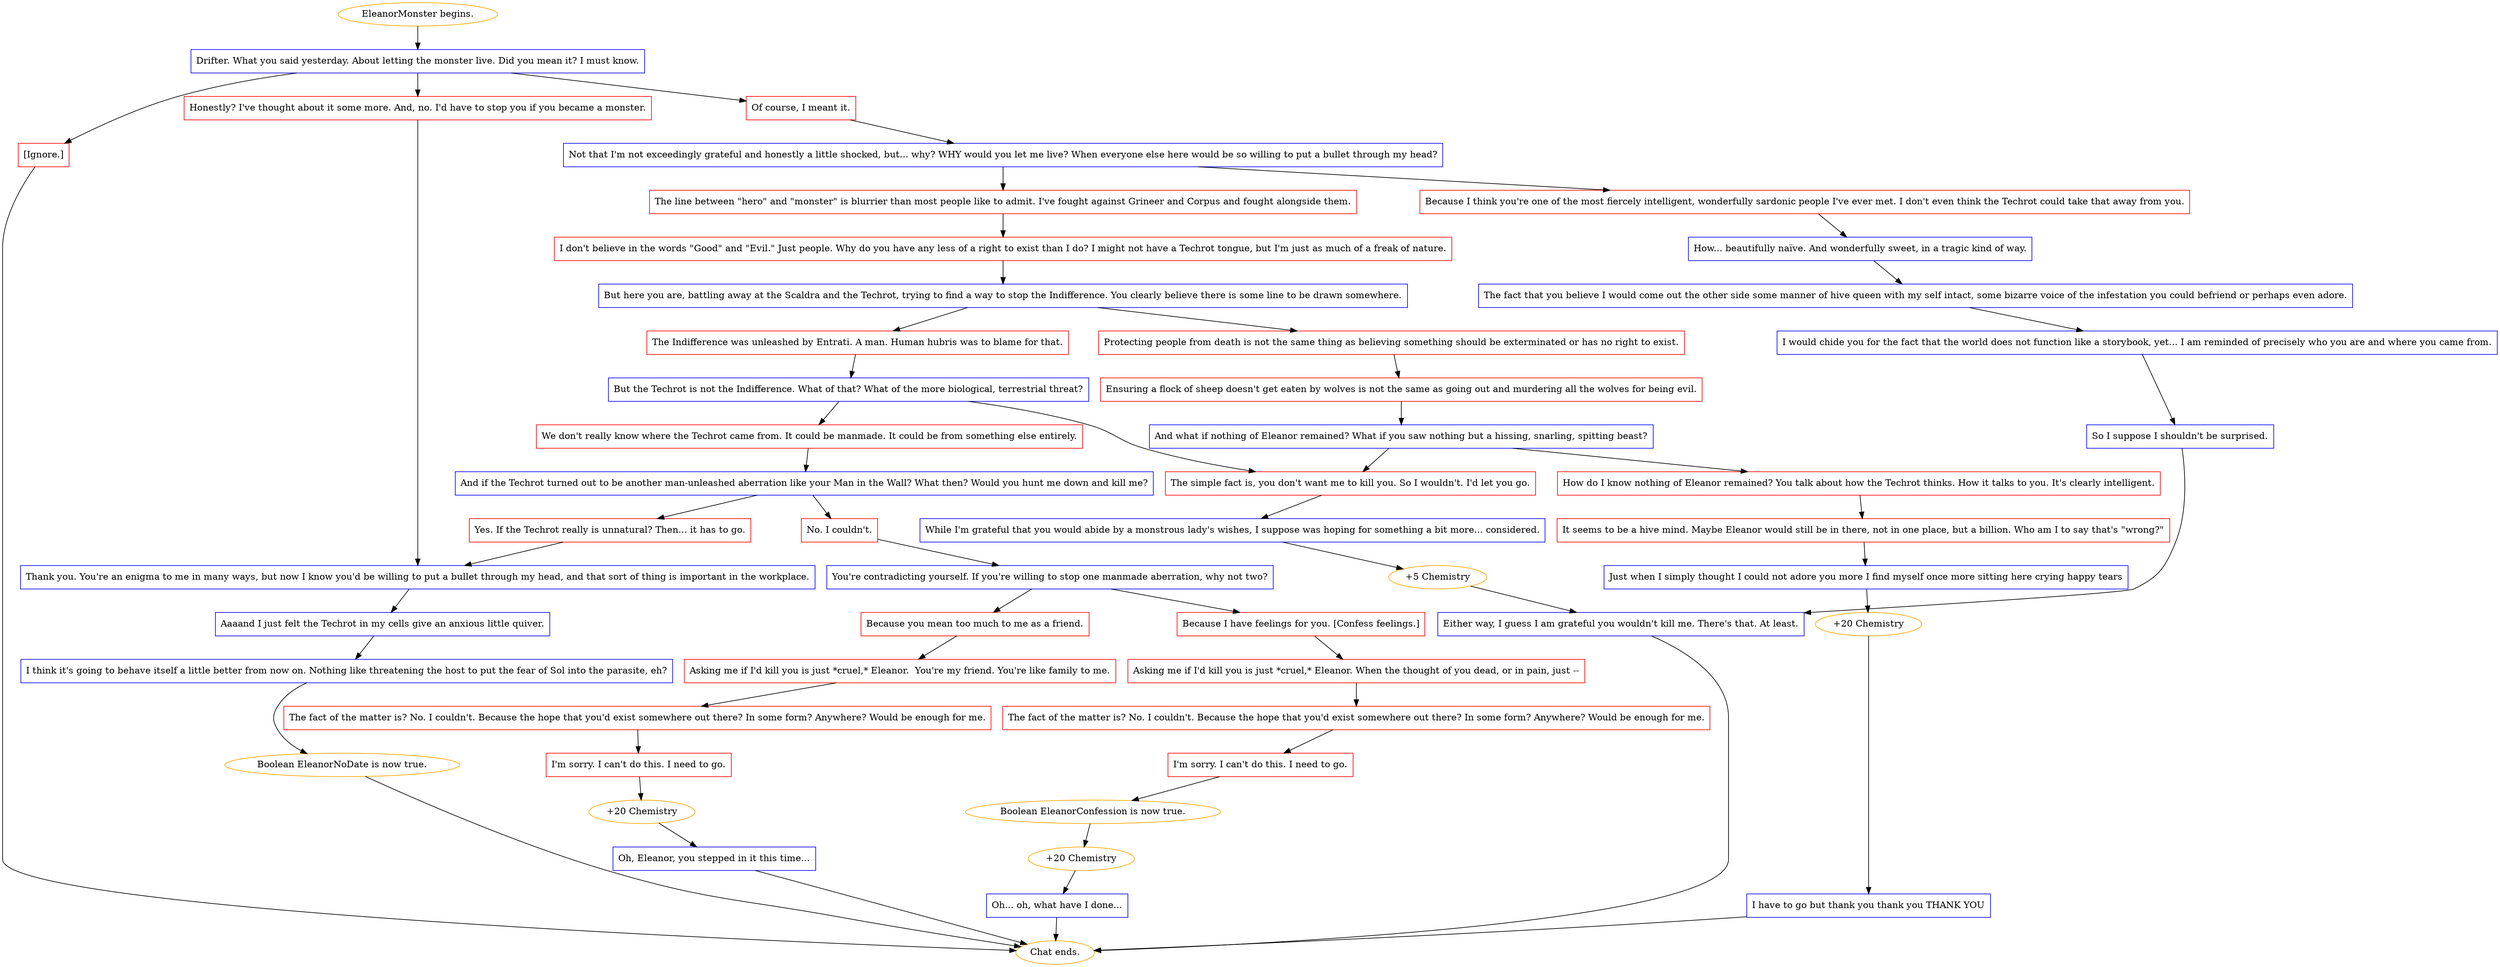 digraph {
	"EleanorMonster begins." [color=orange];
		"EleanorMonster begins." -> j3880618072;
	j3880618072 [label="Drifter. What you said yesterday. About letting the monster live. Did you mean it? I must know.",shape=box,color=blue];
		j3880618072 -> j3081345356;
		j3880618072 -> j2132880891;
		j3880618072 -> j5866127;
	j3081345356 [label="Of course, I meant it.",shape=box,color=red];
		j3081345356 -> j4281748600;
	j2132880891 [label="Honestly? I've thought about it some more. And, no. I'd have to stop you if you became a monster.",shape=box,color=red];
		j2132880891 -> j1748261362;
	j5866127 [label="[Ignore.]",shape=box,color=red];
		j5866127 -> "Chat ends.";
	j4281748600 [label="Not that I'm not exceedingly grateful and honestly a little shocked, but... why? WHY would you let me live? When everyone else here would be so willing to put a bullet through my head?",shape=box,color=blue];
		j4281748600 -> j1616439428;
		j4281748600 -> j2857469595;
	j1748261362 [label="Thank you. You're an enigma to me in many ways, but now I know you'd be willing to put a bullet through my head, and that sort of thing is important in the workplace.",shape=box,color=blue];
		j1748261362 -> j2573372251;
	"Chat ends." [color=orange];
	j1616439428 [label="The line between \"hero\" and \"monster\" is blurrier than most people like to admit. I've fought against Grineer and Corpus and fought alongside them.",shape=box,color=red];
		j1616439428 -> j37724403;
	j2857469595 [label="Because I think you're one of the most fiercely intelligent, wonderfully sardonic people I've ever met. I don't even think the Techrot could take that away from you.",shape=box,color=red];
		j2857469595 -> j4025815871;
	j2573372251 [label="Aaaand I just felt the Techrot in my cells give an anxious little quiver.",shape=box,color=blue];
		j2573372251 -> j2640670813;
	j37724403 [label="I don't believe in the words \"Good\" and \"Evil.\" Just people. Why do you have any less of a right to exist than I do? I might not have a Techrot tongue, but I'm just as much of a freak of nature.",shape=box,color=red];
		j37724403 -> j974935952;
	j4025815871 [label="How... beautifully naïve. And wonderfully sweet, in a tragic kind of way.",shape=box,color=blue];
		j4025815871 -> j3598449091;
	j2640670813 [label="I think it's going to behave itself a little better from now on. Nothing like threatening the host to put the fear of Sol into the parasite, eh?",shape=box,color=blue];
		j2640670813 -> j2864742878;
	j974935952 [label="But here you are, battling away at the Scaldra and the Techrot, trying to find a way to stop the Indifference. You clearly believe there is some line to be drawn somewhere.",shape=box,color=blue];
		j974935952 -> j2977154042;
		j974935952 -> j253307130;
	j3598449091 [label="The fact that you believe I would come out the other side some manner of hive queen with my self intact, some bizarre voice of the infestation you could befriend or perhaps even adore.",shape=box,color=blue];
		j3598449091 -> j807139748;
	j2864742878 [label="Boolean EleanorNoDate is now true.",color=orange];
		j2864742878 -> "Chat ends.";
	j2977154042 [label="The Indifference was unleashed by Entrati. A man. Human hubris was to blame for that.",shape=box,color=red];
		j2977154042 -> j3796927137;
	j253307130 [label="Protecting people from death is not the same thing as believing something should be exterminated or has no right to exist.",shape=box,color=red];
		j253307130 -> j766213466;
	j807139748 [label="I would chide you for the fact that the world does not function like a storybook, yet... I am reminded of precisely who you are and where you came from.",shape=box,color=blue];
		j807139748 -> j534614239;
	j3796927137 [label="But the Techrot is not the Indifference. What of that? What of the more biological, terrestrial threat?",shape=box,color=blue];
		j3796927137 -> j4293799214;
		j3796927137 -> j2926447054;
	j766213466 [label="Ensuring a flock of sheep doesn't get eaten by wolves is not the same as going out and murdering all the wolves for being evil.",shape=box,color=red];
		j766213466 -> j4293515938;
	j534614239 [label="So I suppose I shouldn't be surprised.",shape=box,color=blue];
		j534614239 -> j3914098067;
	j4293799214 [label="We don't really know where the Techrot came from. It could be manmade. It could be from something else entirely.",shape=box,color=red];
		j4293799214 -> j2310097916;
	j2926447054 [label="The simple fact is, you don't want me to kill you. So I wouldn't. I'd let you go.",shape=box,color=red];
		j2926447054 -> j1287096370;
	j4293515938 [label="And what if nothing of Eleanor remained? What if you saw nothing but a hissing, snarling, spitting beast?",shape=box,color=blue];
		j4293515938 -> j28376674;
		j4293515938 -> j2926447054;
	j3914098067 [label="Either way, I guess I am grateful you wouldn't kill me. There's that. At least.",shape=box,color=blue];
		j3914098067 -> "Chat ends.";
	j2310097916 [label="And if the Techrot turned out to be another man-unleashed aberration like your Man in the Wall? What then? Would you hunt me down and kill me?",shape=box,color=blue];
		j2310097916 -> j4150563288;
		j2310097916 -> j4245308666;
	j1287096370 [label="While I'm grateful that you would abide by a monstrous lady's wishes, I suppose was hoping for something a bit more... considered.",shape=box,color=blue];
		j1287096370 -> j260017564;
	j28376674 [label="How do I know nothing of Eleanor remained? You talk about how the Techrot thinks. How it talks to you. It's clearly intelligent.",shape=box,color=red];
		j28376674 -> j3232668492;
	j4150563288 [label="No. I couldn't.",shape=box,color=red];
		j4150563288 -> j3992680064;
	j4245308666 [label="Yes. If the Techrot really is unnatural? Then... it has to go.",shape=box,color=red];
		j4245308666 -> j1748261362;
	j260017564 [label="+5 Chemistry",color=orange];
		j260017564 -> j3914098067;
	j3232668492 [label="It seems to be a hive mind. Maybe Eleanor would still be in there, not in one place, but a billion. Who am I to say that's \"wrong?\"",shape=box,color=red];
		j3232668492 -> j1215574665;
	j3992680064 [label="You're contradicting yourself. If you're willing to stop one manmade aberration, why not two?",shape=box,color=blue];
		j3992680064 -> j3885985225;
		j3992680064 -> j1816952493;
	j1215574665 [label="Just when I simply thought I could not adore you more I find myself once more sitting here crying happy tears",shape=box,color=blue];
		j1215574665 -> j509509471;
	j3885985225 [label="Because I have feelings for you. [Confess feelings.]",shape=box,color=red];
		j3885985225 -> j1021967893;
	j1816952493 [label="Because you mean too much to me as a friend.",shape=box,color=red];
		j1816952493 -> j406993590;
	j509509471 [label="+20 Chemistry",color=orange];
		j509509471 -> j377144555;
	j1021967893 [label="Asking me if I'd kill you is just *cruel,* Eleanor. When the thought of you dead, or in pain, just --",shape=box,color=red];
		j1021967893 -> j1975843348;
	j406993590 [label="Asking me if I'd kill you is just *cruel,* Eleanor.  You're my friend. You're like family to me.",shape=box,color=red];
		j406993590 -> j1470904675;
	j377144555 [label="I have to go but thank you thank you THANK YOU",shape=box,color=blue];
		j377144555 -> "Chat ends.";
	j1975843348 [label="The fact of the matter is? No. I couldn't. Because the hope that you'd exist somewhere out there? In some form? Anywhere? Would be enough for me.",shape=box,color=red];
		j1975843348 -> j2723587908;
	j1470904675 [label="The fact of the matter is? No. I couldn't. Because the hope that you'd exist somewhere out there? In some form? Anywhere? Would be enough for me.",shape=box,color=red];
		j1470904675 -> j2059084324;
	j2723587908 [label="I'm sorry. I can't do this. I need to go.",shape=box,color=red];
		j2723587908 -> j1904433001;
	j2059084324 [label="I'm sorry. I can't do this. I need to go.",shape=box,color=red];
		j2059084324 -> j2079480998;
	j1904433001 [label="Boolean EleanorConfession is now true.",color=orange];
		j1904433001 -> j2666320630;
	j2079480998 [label="+20 Chemistry",color=orange];
		j2079480998 -> j2130920890;
	j2666320630 [label="+20 Chemistry",color=orange];
		j2666320630 -> j1526848678;
	j2130920890 [label="Oh, Eleanor, you stepped in it this time...",shape=box,color=blue];
		j2130920890 -> "Chat ends.";
	j1526848678 [label="Oh... oh, what have I done...",shape=box,color=blue];
		j1526848678 -> "Chat ends.";
}